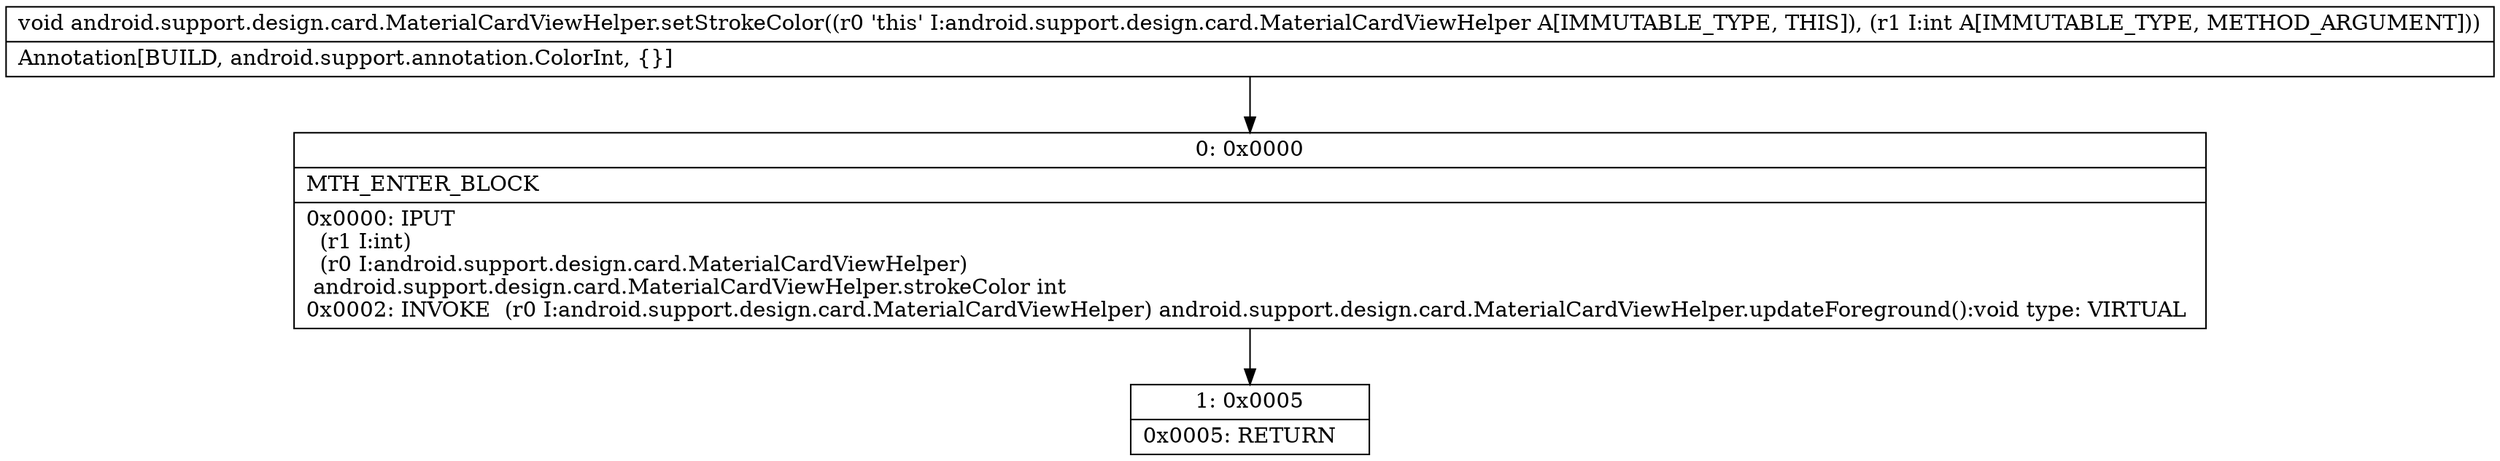 digraph "CFG forandroid.support.design.card.MaterialCardViewHelper.setStrokeColor(I)V" {
Node_0 [shape=record,label="{0\:\ 0x0000|MTH_ENTER_BLOCK\l|0x0000: IPUT  \l  (r1 I:int)\l  (r0 I:android.support.design.card.MaterialCardViewHelper)\l android.support.design.card.MaterialCardViewHelper.strokeColor int \l0x0002: INVOKE  (r0 I:android.support.design.card.MaterialCardViewHelper) android.support.design.card.MaterialCardViewHelper.updateForeground():void type: VIRTUAL \l}"];
Node_1 [shape=record,label="{1\:\ 0x0005|0x0005: RETURN   \l}"];
MethodNode[shape=record,label="{void android.support.design.card.MaterialCardViewHelper.setStrokeColor((r0 'this' I:android.support.design.card.MaterialCardViewHelper A[IMMUTABLE_TYPE, THIS]), (r1 I:int A[IMMUTABLE_TYPE, METHOD_ARGUMENT]))  | Annotation[BUILD, android.support.annotation.ColorInt, \{\}]\l}"];
MethodNode -> Node_0;
Node_0 -> Node_1;
}

